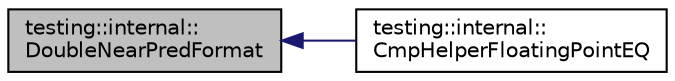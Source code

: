 digraph "testing::internal::DoubleNearPredFormat"
{
  edge [fontname="Helvetica",fontsize="10",labelfontname="Helvetica",labelfontsize="10"];
  node [fontname="Helvetica",fontsize="10",shape=record];
  rankdir="LR";
  Node644 [label="testing::internal::\lDoubleNearPredFormat",height=0.2,width=0.4,color="black", fillcolor="grey75", style="filled", fontcolor="black"];
  Node644 -> Node645 [dir="back",color="midnightblue",fontsize="10",style="solid",fontname="Helvetica"];
  Node645 [label="testing::internal::\lCmpHelperFloatingPointEQ",height=0.2,width=0.4,color="black", fillcolor="white", style="filled",URL="$d0/da7/namespacetesting_1_1internal.html#a98ce463e5dbe0c6120fa817e1f8f2944"];
}
